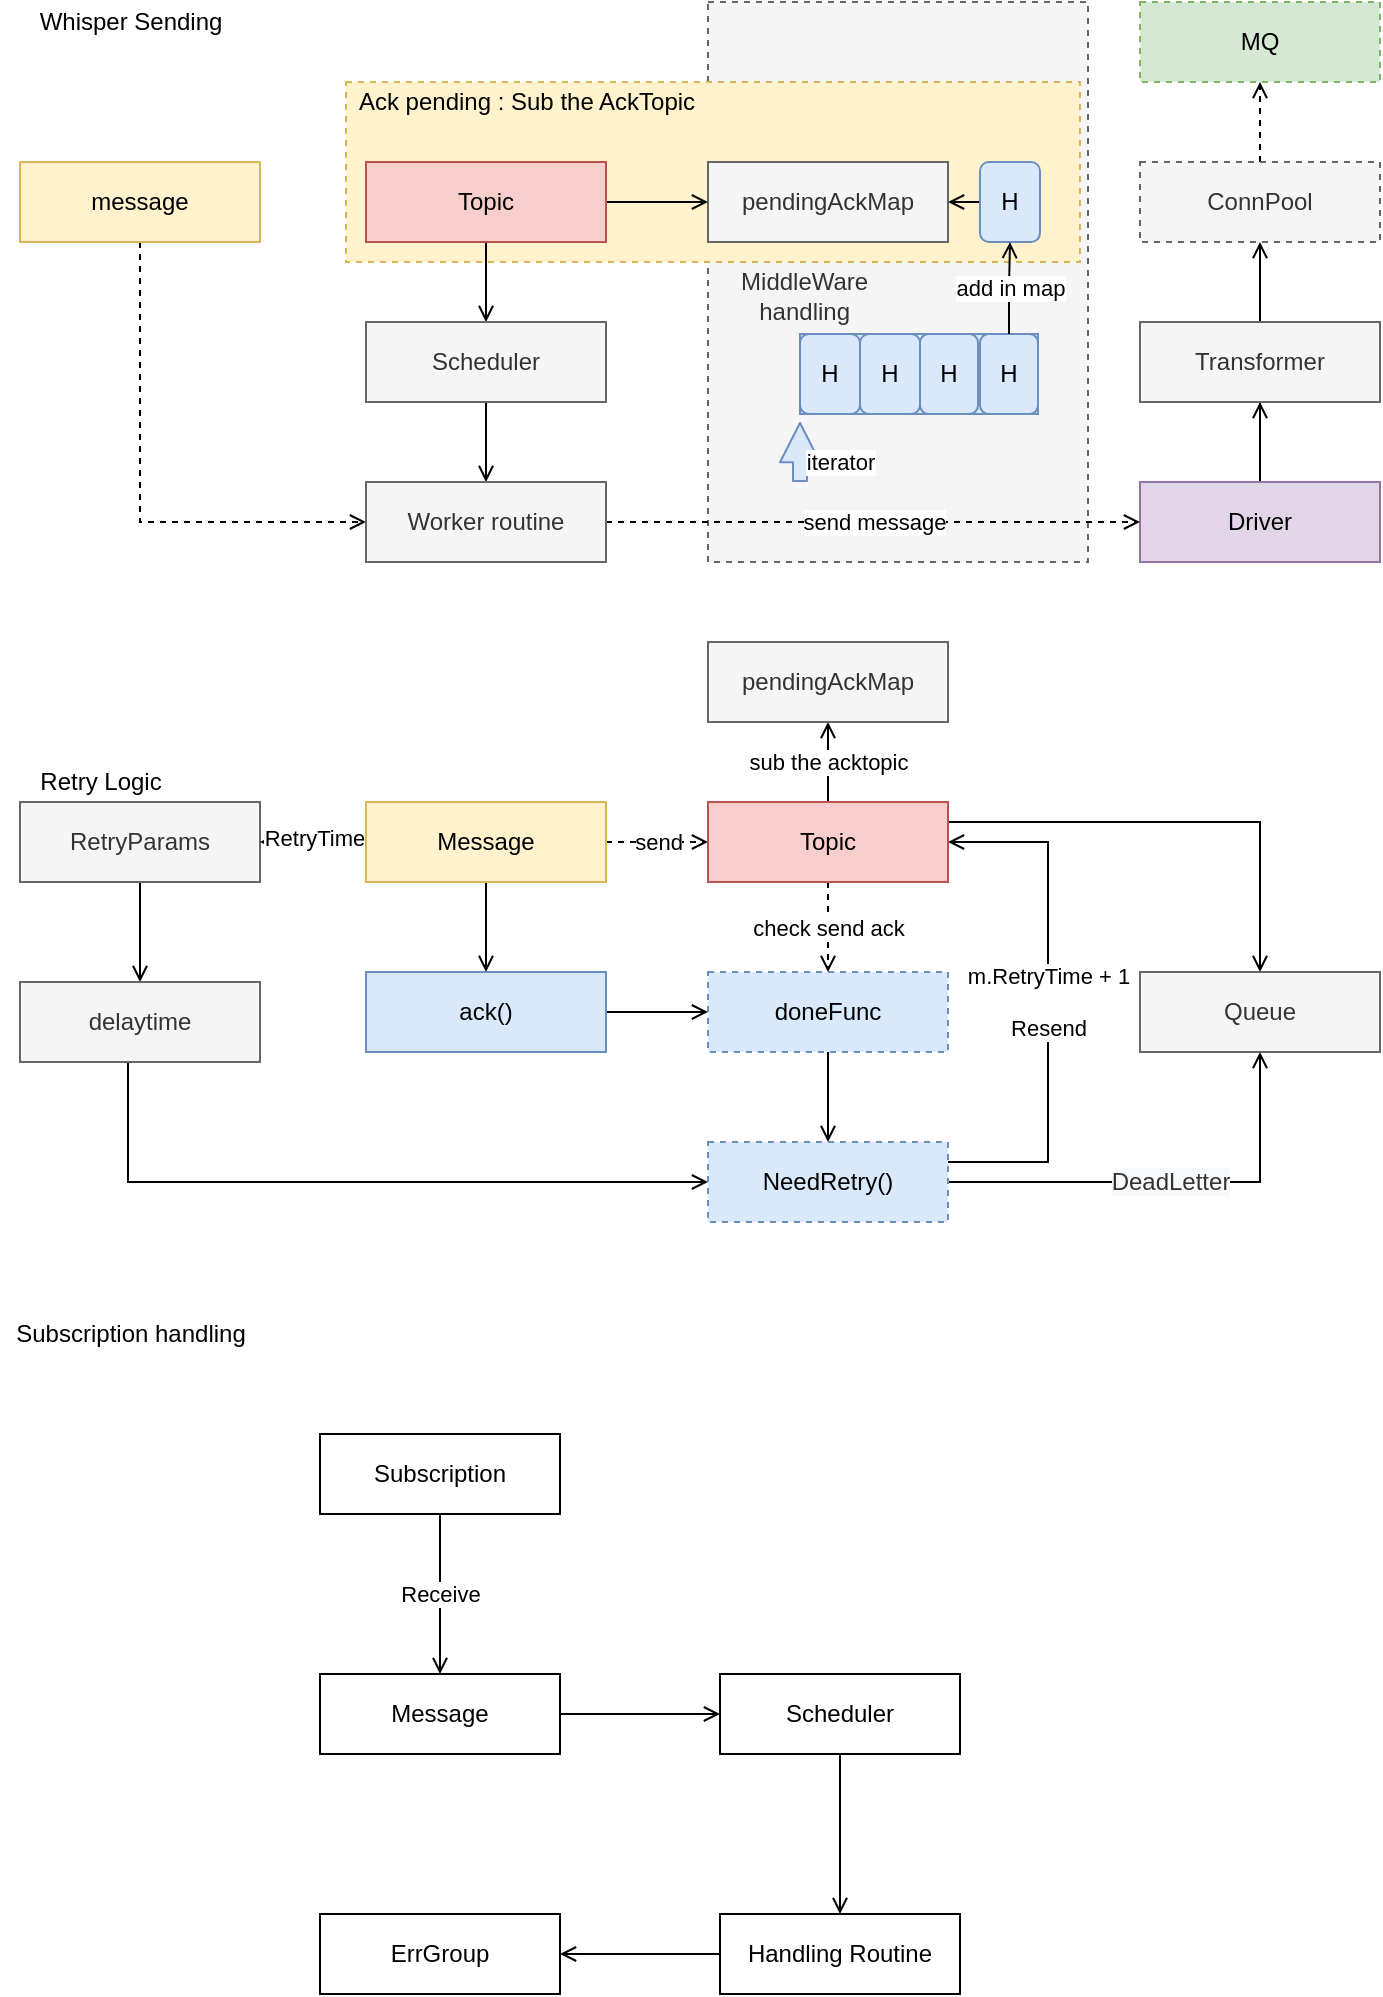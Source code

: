 <mxfile version="13.3.5" type="device"><diagram id="gifd_YO6RNvGedAiR2uj" name="第 1 页"><mxGraphModel dx="1086" dy="846" grid="1" gridSize="10" guides="1" tooltips="1" connect="1" arrows="1" fold="1" page="1" pageScale="1" pageWidth="827" pageHeight="1169" math="0" shadow="0"><root><mxCell id="0"/><mxCell id="1" parent="0"/><mxCell id="t8mYie1nfauVHUV7n0kh-29" value="&lt;br&gt;MiddleWare&amp;nbsp; &amp;nbsp; &amp;nbsp; &amp;nbsp; &amp;nbsp; &amp;nbsp; &amp;nbsp; &amp;nbsp; &amp;nbsp; &amp;nbsp; &amp;nbsp; &amp;nbsp; &amp;nbsp; &amp;nbsp;&amp;nbsp;&lt;br&gt;handling&amp;nbsp; &amp;nbsp; &amp;nbsp; &amp;nbsp; &amp;nbsp; &amp;nbsp; &amp;nbsp; &amp;nbsp; &amp;nbsp; &amp;nbsp; &amp;nbsp; &amp;nbsp; &amp;nbsp; &amp;nbsp;&amp;nbsp;" style="rounded=0;whiteSpace=wrap;html=1;dashed=1;fillColor=#f5f5f5;strokeColor=#666666;fontColor=#333333;" parent="1" vertex="1"><mxGeometry x="434" y="104" width="190" height="280" as="geometry"/></mxCell><mxCell id="t8mYie1nfauVHUV7n0kh-39" value="" style="rounded=0;whiteSpace=wrap;html=1;dashed=1;fillColor=#fff2cc;strokeColor=#d6b656;" parent="1" vertex="1"><mxGeometry x="253" y="144" width="367" height="90" as="geometry"/></mxCell><mxCell id="t8mYie1nfauVHUV7n0kh-5" style="edgeStyle=orthogonalEdgeStyle;rounded=0;orthogonalLoop=1;jettySize=auto;html=1;exitX=0.5;exitY=0;exitDx=0;exitDy=0;entryX=0.5;entryY=1;entryDx=0;entryDy=0;endArrow=open;endFill=0;" parent="1" source="t8mYie1nfauVHUV7n0kh-1" target="t8mYie1nfauVHUV7n0kh-2" edge="1"><mxGeometry relative="1" as="geometry"/></mxCell><mxCell id="t8mYie1nfauVHUV7n0kh-9" value="" style="edgeStyle=orthogonalEdgeStyle;rounded=0;orthogonalLoop=1;jettySize=auto;html=1;dashed=1;endArrow=open;endFill=0;" parent="1" source="t8mYie1nfauVHUV7n0kh-1" target="t8mYie1nfauVHUV7n0kh-8" edge="1"><mxGeometry relative="1" as="geometry"/></mxCell><mxCell id="t8mYie1nfauVHUV7n0kh-1" value="Driver" style="rounded=0;whiteSpace=wrap;html=1;fillColor=#e1d5e7;strokeColor=#9673a6;" parent="1" vertex="1"><mxGeometry x="650" y="344" width="120" height="40" as="geometry"/></mxCell><mxCell id="t8mYie1nfauVHUV7n0kh-8" value="Transformer" style="rounded=0;whiteSpace=wrap;html=1;fillColor=#f5f5f5;strokeColor=#666666;fontColor=#333333;" parent="1" vertex="1"><mxGeometry x="650" y="264" width="120" height="40" as="geometry"/></mxCell><mxCell id="t8mYie1nfauVHUV7n0kh-7" value="" style="edgeStyle=orthogonalEdgeStyle;rounded=0;orthogonalLoop=1;jettySize=auto;html=1;endArrow=open;endFill=0;dashed=1;" parent="1" source="t8mYie1nfauVHUV7n0kh-2" target="t8mYie1nfauVHUV7n0kh-6" edge="1"><mxGeometry relative="1" as="geometry"/></mxCell><mxCell id="t8mYie1nfauVHUV7n0kh-2" value="ConnPool" style="rounded=0;whiteSpace=wrap;html=1;dashed=1;fillColor=#f5f5f5;strokeColor=#666666;fontColor=#333333;" parent="1" vertex="1"><mxGeometry x="650" y="184" width="120" height="40" as="geometry"/></mxCell><mxCell id="t8mYie1nfauVHUV7n0kh-6" value="MQ" style="rounded=0;whiteSpace=wrap;html=1;dashed=1;fillColor=#d5e8d4;strokeColor=#82b366;" parent="1" vertex="1"><mxGeometry x="650" y="104" width="120" height="40" as="geometry"/></mxCell><mxCell id="t8mYie1nfauVHUV7n0kh-28" style="edgeStyle=orthogonalEdgeStyle;rounded=0;orthogonalLoop=1;jettySize=auto;html=1;exitX=0.5;exitY=1;exitDx=0;exitDy=0;dashed=1;endArrow=open;endFill=0;entryX=0;entryY=0.5;entryDx=0;entryDy=0;" parent="1" source="t8mYie1nfauVHUV7n0kh-10" target="t8mYie1nfauVHUV7n0kh-16" edge="1"><mxGeometry relative="1" as="geometry"><mxPoint x="150" y="184" as="targetPoint"/></mxGeometry></mxCell><mxCell id="t8mYie1nfauVHUV7n0kh-10" value="message" style="rounded=0;whiteSpace=wrap;html=1;fillColor=#fff2cc;strokeColor=#d6b656;" parent="1" vertex="1"><mxGeometry x="90" y="184" width="120" height="40" as="geometry"/></mxCell><mxCell id="t8mYie1nfauVHUV7n0kh-15" value="" style="edgeStyle=orthogonalEdgeStyle;rounded=0;orthogonalLoop=1;jettySize=auto;html=1;endArrow=open;endFill=0;" parent="1" source="t8mYie1nfauVHUV7n0kh-11" target="t8mYie1nfauVHUV7n0kh-14" edge="1"><mxGeometry relative="1" as="geometry"/></mxCell><mxCell id="tjltNZpV3V5ZeWjG6asJ-7" style="edgeStyle=orthogonalEdgeStyle;rounded=0;orthogonalLoop=1;jettySize=auto;html=1;exitX=1;exitY=0.5;exitDx=0;exitDy=0;entryX=0;entryY=0.5;entryDx=0;entryDy=0;endArrow=open;endFill=0;" edge="1" parent="1" source="t8mYie1nfauVHUV7n0kh-11" target="t8mYie1nfauVHUV7n0kh-73"><mxGeometry relative="1" as="geometry"/></mxCell><mxCell id="t8mYie1nfauVHUV7n0kh-11" value="Topic" style="rounded=0;whiteSpace=wrap;html=1;fillColor=#f8cecc;strokeColor=#b85450;" parent="1" vertex="1"><mxGeometry x="263" y="184" width="120" height="40" as="geometry"/></mxCell><mxCell id="t8mYie1nfauVHUV7n0kh-17" value="" style="edgeStyle=orthogonalEdgeStyle;rounded=0;orthogonalLoop=1;jettySize=auto;html=1;endArrow=open;endFill=0;" parent="1" source="t8mYie1nfauVHUV7n0kh-14" target="t8mYie1nfauVHUV7n0kh-16" edge="1"><mxGeometry relative="1" as="geometry"/></mxCell><mxCell id="t8mYie1nfauVHUV7n0kh-14" value="Scheduler" style="rounded=0;whiteSpace=wrap;html=1;fillColor=#f5f5f5;strokeColor=#666666;fontColor=#333333;" parent="1" vertex="1"><mxGeometry x="263" y="264" width="120" height="40" as="geometry"/></mxCell><mxCell id="t8mYie1nfauVHUV7n0kh-18" value="send message" style="edgeStyle=orthogonalEdgeStyle;rounded=0;orthogonalLoop=1;jettySize=auto;html=1;exitX=1;exitY=0.5;exitDx=0;exitDy=0;endArrow=open;endFill=0;dashed=1;entryX=0;entryY=0.5;entryDx=0;entryDy=0;" parent="1" source="t8mYie1nfauVHUV7n0kh-16" target="t8mYie1nfauVHUV7n0kh-1" edge="1"><mxGeometry relative="1" as="geometry"><mxPoint x="610" y="364" as="targetPoint"/></mxGeometry></mxCell><mxCell id="t8mYie1nfauVHUV7n0kh-16" value="Worker routine" style="rounded=0;whiteSpace=wrap;html=1;fillColor=#f5f5f5;strokeColor=#666666;fontColor=#333333;" parent="1" vertex="1"><mxGeometry x="263" y="344" width="120" height="40" as="geometry"/></mxCell><mxCell id="t8mYie1nfauVHUV7n0kh-30" value="" style="group;fillColor=#dae8fc;strokeColor=#6c8ebf;" parent="1" vertex="1" connectable="0"><mxGeometry x="480" y="270" width="119" height="40" as="geometry"/></mxCell><mxCell id="t8mYie1nfauVHUV7n0kh-31" value="H" style="rounded=1;whiteSpace=wrap;html=1;fillColor=#dae8fc;strokeColor=#6c8ebf;" parent="t8mYie1nfauVHUV7n0kh-30" vertex="1"><mxGeometry width="30" height="40" as="geometry"/></mxCell><mxCell id="t8mYie1nfauVHUV7n0kh-32" value="H" style="rounded=1;whiteSpace=wrap;html=1;fillColor=#dae8fc;strokeColor=#6c8ebf;" parent="t8mYie1nfauVHUV7n0kh-30" vertex="1"><mxGeometry x="30" width="30" height="40" as="geometry"/></mxCell><mxCell id="t8mYie1nfauVHUV7n0kh-33" value="H" style="rounded=1;whiteSpace=wrap;html=1;fillColor=#dae8fc;strokeColor=#6c8ebf;" parent="t8mYie1nfauVHUV7n0kh-30" vertex="1"><mxGeometry x="60" width="29" height="40" as="geometry"/></mxCell><mxCell id="t8mYie1nfauVHUV7n0kh-34" value="H" style="rounded=1;whiteSpace=wrap;html=1;fillColor=#dae8fc;strokeColor=#6c8ebf;" parent="t8mYie1nfauVHUV7n0kh-30" vertex="1"><mxGeometry x="90" width="29" height="40" as="geometry"/></mxCell><mxCell id="t8mYie1nfauVHUV7n0kh-35" value="iterator" style="shape=flexArrow;endArrow=classic;html=1;width=7;endSize=6.2;endWidth=12;fillColor=#dae8fc;strokeColor=#6c8ebf;" parent="1" edge="1"><mxGeometry x="-1" y="-10" width="50" height="50" relative="1" as="geometry"><mxPoint x="480" y="344" as="sourcePoint"/><mxPoint x="480" y="314" as="targetPoint"/><mxPoint x="10" y="-10" as="offset"/></mxGeometry></mxCell><mxCell id="t8mYie1nfauVHUV7n0kh-36" value="Whisper Sending" style="text;html=1;align=center;verticalAlign=middle;resizable=0;points=[];autosize=1;" parent="1" vertex="1"><mxGeometry x="90" y="104" width="110" height="20" as="geometry"/></mxCell><mxCell id="t8mYie1nfauVHUV7n0kh-74" style="edgeStyle=orthogonalEdgeStyle;rounded=0;orthogonalLoop=1;jettySize=auto;html=1;exitX=0;exitY=0.5;exitDx=0;exitDy=0;entryX=1;entryY=0.5;entryDx=0;entryDy=0;endArrow=open;endFill=0;" parent="1" source="t8mYie1nfauVHUV7n0kh-37" target="t8mYie1nfauVHUV7n0kh-73" edge="1"><mxGeometry relative="1" as="geometry"/></mxCell><mxCell id="t8mYie1nfauVHUV7n0kh-37" value="H" style="rounded=1;whiteSpace=wrap;html=1;fillColor=#dae8fc;strokeColor=#6c8ebf;" parent="1" vertex="1"><mxGeometry x="570" y="184" width="30" height="40" as="geometry"/></mxCell><mxCell id="t8mYie1nfauVHUV7n0kh-41" value="Ack pending : Sub the AckTopic" style="text;html=1;align=center;verticalAlign=middle;resizable=0;points=[];autosize=1;" parent="1" vertex="1"><mxGeometry x="253" y="144" width="180" height="20" as="geometry"/></mxCell><mxCell id="t8mYie1nfauVHUV7n0kh-43" value="Retry Logic" style="text;html=1;align=center;verticalAlign=middle;resizable=0;points=[];autosize=1;" parent="1" vertex="1"><mxGeometry x="90" y="484" width="80" height="20" as="geometry"/></mxCell><mxCell id="t8mYie1nfauVHUV7n0kh-46" value="" style="edgeStyle=orthogonalEdgeStyle;rounded=0;orthogonalLoop=1;jettySize=auto;html=1;endArrow=open;endFill=0;" parent="1" source="t8mYie1nfauVHUV7n0kh-44" target="t8mYie1nfauVHUV7n0kh-45" edge="1"><mxGeometry relative="1" as="geometry"/></mxCell><mxCell id="t8mYie1nfauVHUV7n0kh-44" value="RetryParams" style="rounded=0;whiteSpace=wrap;html=1;fillColor=#f5f5f5;strokeColor=#666666;fontColor=#333333;" parent="1" vertex="1"><mxGeometry x="90" y="504" width="120" height="40" as="geometry"/></mxCell><mxCell id="t8mYie1nfauVHUV7n0kh-61" style="edgeStyle=orthogonalEdgeStyle;rounded=0;orthogonalLoop=1;jettySize=auto;html=1;exitX=0.5;exitY=1;exitDx=0;exitDy=0;entryX=0;entryY=0.5;entryDx=0;entryDy=0;endArrow=open;endFill=0;" parent="1" source="t8mYie1nfauVHUV7n0kh-45" target="t8mYie1nfauVHUV7n0kh-65" edge="1"><mxGeometry relative="1" as="geometry"><Array as="points"><mxPoint x="144" y="694"/></Array></mxGeometry></mxCell><mxCell id="t8mYie1nfauVHUV7n0kh-45" value="delaytime" style="rounded=0;whiteSpace=wrap;html=1;fillColor=#f5f5f5;strokeColor=#666666;fontColor=#333333;" parent="1" vertex="1"><mxGeometry x="90" y="594" width="120" height="40" as="geometry"/></mxCell><mxCell id="t8mYie1nfauVHUV7n0kh-48" value="RetryTime" style="edgeStyle=orthogonalEdgeStyle;rounded=0;orthogonalLoop=1;jettySize=auto;html=1;exitX=0;exitY=0.5;exitDx=0;exitDy=0;entryX=1;entryY=0.5;entryDx=0;entryDy=0;endArrow=open;endFill=0;" parent="1" target="t8mYie1nfauVHUV7n0kh-44" edge="1"><mxGeometry relative="1" as="geometry"><mxPoint x="263" y="519" as="sourcePoint"/></mxGeometry></mxCell><mxCell id="t8mYie1nfauVHUV7n0kh-50" value="send" style="edgeStyle=orthogonalEdgeStyle;rounded=0;orthogonalLoop=1;jettySize=auto;html=1;exitX=1;exitY=0.5;exitDx=0;exitDy=0;endArrow=open;endFill=0;dashed=1;entryX=0;entryY=0.5;entryDx=0;entryDy=0;" parent="1" source="t8mYie1nfauVHUV7n0kh-47" target="t8mYie1nfauVHUV7n0kh-51" edge="1"><mxGeometry relative="1" as="geometry"><mxPoint x="404" y="524" as="targetPoint"/></mxGeometry></mxCell><mxCell id="t8mYie1nfauVHUV7n0kh-55" value="" style="edgeStyle=orthogonalEdgeStyle;rounded=0;orthogonalLoop=1;jettySize=auto;html=1;endArrow=open;endFill=0;" parent="1" source="t8mYie1nfauVHUV7n0kh-47" target="t8mYie1nfauVHUV7n0kh-54" edge="1"><mxGeometry relative="1" as="geometry"/></mxCell><mxCell id="t8mYie1nfauVHUV7n0kh-47" value="Message" style="rounded=0;whiteSpace=wrap;html=1;fillColor=#fff2cc;strokeColor=#d6b656;" parent="1" vertex="1"><mxGeometry x="263" y="504" width="120" height="40" as="geometry"/></mxCell><mxCell id="t8mYie1nfauVHUV7n0kh-57" value="" style="edgeStyle=orthogonalEdgeStyle;rounded=0;orthogonalLoop=1;jettySize=auto;html=1;endArrow=open;endFill=0;" parent="1" source="t8mYie1nfauVHUV7n0kh-54" target="t8mYie1nfauVHUV7n0kh-56" edge="1"><mxGeometry relative="1" as="geometry"/></mxCell><mxCell id="t8mYie1nfauVHUV7n0kh-54" value="ack()" style="rounded=0;whiteSpace=wrap;html=1;fillColor=#dae8fc;strokeColor=#6c8ebf;" parent="1" vertex="1"><mxGeometry x="263" y="589" width="120" height="40" as="geometry"/></mxCell><mxCell id="t8mYie1nfauVHUV7n0kh-66" value="" style="edgeStyle=orthogonalEdgeStyle;rounded=0;orthogonalLoop=1;jettySize=auto;html=1;endArrow=open;endFill=0;" parent="1" source="t8mYie1nfauVHUV7n0kh-56" target="t8mYie1nfauVHUV7n0kh-65" edge="1"><mxGeometry relative="1" as="geometry"/></mxCell><mxCell id="t8mYie1nfauVHUV7n0kh-56" value="doneFunc" style="rounded=0;whiteSpace=wrap;html=1;fillColor=#dae8fc;strokeColor=#6c8ebf;dashed=1;" parent="1" vertex="1"><mxGeometry x="434" y="589" width="120" height="40" as="geometry"/></mxCell><mxCell id="t8mYie1nfauVHUV7n0kh-69" value="m.RetryTime + 1&lt;br&gt;&lt;br&gt;Resend" style="edgeStyle=orthogonalEdgeStyle;rounded=0;orthogonalLoop=1;jettySize=auto;html=1;exitX=1;exitY=0.25;exitDx=0;exitDy=0;entryX=1;entryY=0.5;entryDx=0;entryDy=0;endArrow=open;endFill=0;" parent="1" source="t8mYie1nfauVHUV7n0kh-65" target="t8mYie1nfauVHUV7n0kh-51" edge="1"><mxGeometry relative="1" as="geometry"><Array as="points"><mxPoint x="604" y="684"/><mxPoint x="604" y="524"/></Array></mxGeometry></mxCell><mxCell id="t8mYie1nfauVHUV7n0kh-70" value="&#10;&#10;&lt;span style=&quot;color: rgb(51, 51, 51); font-family: helvetica; font-size: 12px; font-style: normal; font-weight: 400; letter-spacing: normal; text-align: center; text-indent: 0px; text-transform: none; word-spacing: 0px; background-color: rgb(248, 249, 250); display: inline; float: none;&quot;&gt;DeadLetter&lt;/span&gt;&#10;&#10;" style="edgeStyle=orthogonalEdgeStyle;rounded=0;orthogonalLoop=1;jettySize=auto;html=1;exitX=1;exitY=0.5;exitDx=0;exitDy=0;entryX=0.5;entryY=1;entryDx=0;entryDy=0;endArrow=open;endFill=0;" parent="1" source="t8mYie1nfauVHUV7n0kh-65" target="t8mYie1nfauVHUV7n0kh-68" edge="1"><mxGeometry relative="1" as="geometry"/></mxCell><mxCell id="t8mYie1nfauVHUV7n0kh-65" value="NeedRetry()" style="rounded=0;whiteSpace=wrap;html=1;fillColor=#dae8fc;strokeColor=#6c8ebf;dashed=1;" parent="1" vertex="1"><mxGeometry x="434" y="674" width="120" height="40" as="geometry"/></mxCell><mxCell id="t8mYie1nfauVHUV7n0kh-63" value="sub the acktopic" style="edgeStyle=orthogonalEdgeStyle;rounded=0;orthogonalLoop=1;jettySize=auto;html=1;endArrow=open;endFill=0;exitX=0.5;exitY=0;exitDx=0;exitDy=0;" parent="1" source="t8mYie1nfauVHUV7n0kh-51" target="t8mYie1nfauVHUV7n0kh-62" edge="1"><mxGeometry relative="1" as="geometry"><mxPoint x="724" y="504" as="sourcePoint"/></mxGeometry></mxCell><mxCell id="t8mYie1nfauVHUV7n0kh-62" value="pendingAckMap" style="rounded=0;whiteSpace=wrap;html=1;fillColor=#f5f5f5;strokeColor=#666666;fontColor=#333333;" parent="1" vertex="1"><mxGeometry x="434" y="424" width="120" height="40" as="geometry"/></mxCell><mxCell id="t8mYie1nfauVHUV7n0kh-58" value="check send ack" style="edgeStyle=orthogonalEdgeStyle;rounded=0;orthogonalLoop=1;jettySize=auto;html=1;exitX=0.5;exitY=1;exitDx=0;exitDy=0;entryX=0.5;entryY=0;entryDx=0;entryDy=0;dashed=1;endArrow=open;endFill=0;" parent="1" source="t8mYie1nfauVHUV7n0kh-51" target="t8mYie1nfauVHUV7n0kh-56" edge="1"><mxGeometry relative="1" as="geometry"/></mxCell><mxCell id="t8mYie1nfauVHUV7n0kh-67" style="edgeStyle=orthogonalEdgeStyle;rounded=0;orthogonalLoop=1;jettySize=auto;html=1;exitX=1;exitY=0.25;exitDx=0;exitDy=0;endArrow=open;endFill=0;" parent="1" source="t8mYie1nfauVHUV7n0kh-51" target="t8mYie1nfauVHUV7n0kh-68" edge="1"><mxGeometry relative="1" as="geometry"><mxPoint x="694" y="604" as="targetPoint"/></mxGeometry></mxCell><mxCell id="t8mYie1nfauVHUV7n0kh-51" value="Topic" style="rounded=0;whiteSpace=wrap;html=1;fillColor=#f8cecc;strokeColor=#b85450;" parent="1" vertex="1"><mxGeometry x="434" y="504" width="120" height="40" as="geometry"/></mxCell><mxCell id="t8mYie1nfauVHUV7n0kh-68" value="Queue" style="rounded=0;whiteSpace=wrap;html=1;fillColor=#f5f5f5;strokeColor=#666666;fontColor=#333333;" parent="1" vertex="1"><mxGeometry x="650" y="589" width="120" height="40" as="geometry"/></mxCell><mxCell id="t8mYie1nfauVHUV7n0kh-73" value="pendingAckMap" style="rounded=0;whiteSpace=wrap;html=1;fillColor=#f5f5f5;strokeColor=#666666;fontColor=#333333;" parent="1" vertex="1"><mxGeometry x="434" y="184" width="120" height="40" as="geometry"/></mxCell><mxCell id="t8mYie1nfauVHUV7n0kh-77" value="add in map" style="edgeStyle=orthogonalEdgeStyle;rounded=0;orthogonalLoop=1;jettySize=auto;html=1;exitX=0.5;exitY=0;exitDx=0;exitDy=0;entryX=0.5;entryY=1;entryDx=0;entryDy=0;endArrow=open;endFill=0;" parent="1" source="t8mYie1nfauVHUV7n0kh-34" target="t8mYie1nfauVHUV7n0kh-37" edge="1"><mxGeometry relative="1" as="geometry"/></mxCell><mxCell id="tjltNZpV3V5ZeWjG6asJ-1" value="Subscription handling" style="text;html=1;align=center;verticalAlign=middle;resizable=0;points=[];autosize=1;" vertex="1" parent="1"><mxGeometry x="80" y="760" width="130" height="20" as="geometry"/></mxCell><mxCell id="tjltNZpV3V5ZeWjG6asJ-10" value="Receive" style="edgeStyle=orthogonalEdgeStyle;rounded=0;orthogonalLoop=1;jettySize=auto;html=1;endArrow=open;endFill=0;" edge="1" parent="1" source="tjltNZpV3V5ZeWjG6asJ-8" target="tjltNZpV3V5ZeWjG6asJ-9"><mxGeometry relative="1" as="geometry"/></mxCell><mxCell id="tjltNZpV3V5ZeWjG6asJ-8" value="Subscription" style="rounded=0;whiteSpace=wrap;html=1;" vertex="1" parent="1"><mxGeometry x="240" y="820" width="120" height="40" as="geometry"/></mxCell><mxCell id="tjltNZpV3V5ZeWjG6asJ-13" value="" style="edgeStyle=orthogonalEdgeStyle;rounded=0;orthogonalLoop=1;jettySize=auto;html=1;endArrow=open;endFill=0;" edge="1" parent="1" source="tjltNZpV3V5ZeWjG6asJ-9" target="tjltNZpV3V5ZeWjG6asJ-12"><mxGeometry relative="1" as="geometry"/></mxCell><mxCell id="tjltNZpV3V5ZeWjG6asJ-9" value="Message" style="rounded=0;whiteSpace=wrap;html=1;" vertex="1" parent="1"><mxGeometry x="240" y="940" width="120" height="40" as="geometry"/></mxCell><mxCell id="tjltNZpV3V5ZeWjG6asJ-15" value="" style="edgeStyle=orthogonalEdgeStyle;rounded=0;orthogonalLoop=1;jettySize=auto;html=1;endArrow=open;endFill=0;" edge="1" parent="1" source="tjltNZpV3V5ZeWjG6asJ-12" target="tjltNZpV3V5ZeWjG6asJ-14"><mxGeometry relative="1" as="geometry"/></mxCell><mxCell id="tjltNZpV3V5ZeWjG6asJ-12" value="Scheduler" style="rounded=0;whiteSpace=wrap;html=1;" vertex="1" parent="1"><mxGeometry x="440" y="940" width="120" height="40" as="geometry"/></mxCell><mxCell id="tjltNZpV3V5ZeWjG6asJ-18" value="" style="edgeStyle=orthogonalEdgeStyle;rounded=0;orthogonalLoop=1;jettySize=auto;html=1;endArrow=open;endFill=0;" edge="1" parent="1" source="tjltNZpV3V5ZeWjG6asJ-14" target="tjltNZpV3V5ZeWjG6asJ-17"><mxGeometry relative="1" as="geometry"/></mxCell><mxCell id="tjltNZpV3V5ZeWjG6asJ-14" value="Handling Routine" style="rounded=0;whiteSpace=wrap;html=1;" vertex="1" parent="1"><mxGeometry x="440" y="1060" width="120" height="40" as="geometry"/></mxCell><mxCell id="tjltNZpV3V5ZeWjG6asJ-17" value="ErrGroup" style="rounded=0;whiteSpace=wrap;html=1;" vertex="1" parent="1"><mxGeometry x="240" y="1060" width="120" height="40" as="geometry"/></mxCell></root></mxGraphModel></diagram></mxfile>